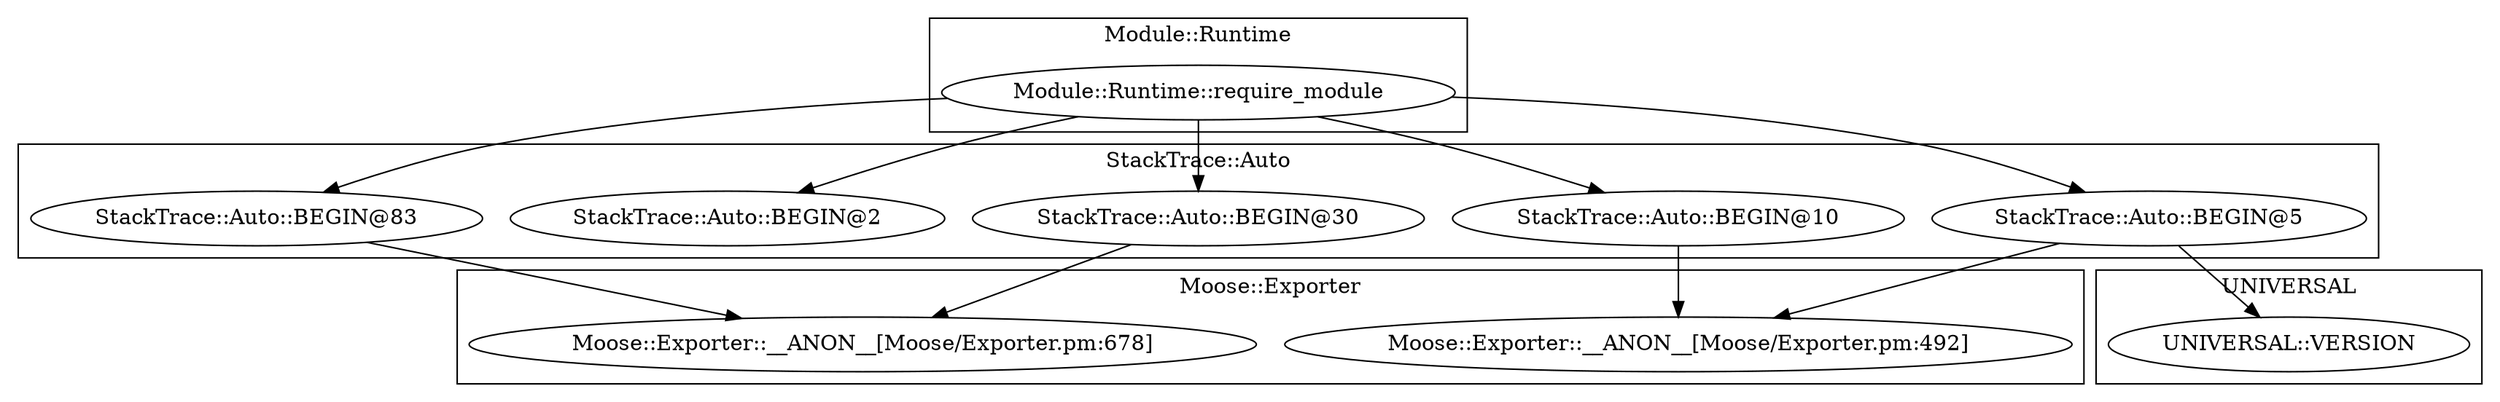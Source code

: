 digraph {
graph [overlap=false]
subgraph cluster_UNIVERSAL {
	label="UNIVERSAL";
	"UNIVERSAL::VERSION";
}
subgraph cluster_Module_Runtime {
	label="Module::Runtime";
	"Module::Runtime::require_module";
}
subgraph cluster_StackTrace_Auto {
	label="StackTrace::Auto";
	"StackTrace::Auto::BEGIN@10";
	"StackTrace::Auto::BEGIN@83";
	"StackTrace::Auto::BEGIN@5";
	"StackTrace::Auto::BEGIN@2";
	"StackTrace::Auto::BEGIN@30";
}
subgraph cluster_Moose_Exporter {
	label="Moose::Exporter";
	"Moose::Exporter::__ANON__[Moose/Exporter.pm:492]";
	"Moose::Exporter::__ANON__[Moose/Exporter.pm:678]";
}
"Module::Runtime::require_module" -> "StackTrace::Auto::BEGIN@2";
"StackTrace::Auto::BEGIN@83" -> "Moose::Exporter::__ANON__[Moose/Exporter.pm:678]";
"StackTrace::Auto::BEGIN@30" -> "Moose::Exporter::__ANON__[Moose/Exporter.pm:678]";
"StackTrace::Auto::BEGIN@10" -> "Moose::Exporter::__ANON__[Moose/Exporter.pm:492]";
"StackTrace::Auto::BEGIN@5" -> "Moose::Exporter::__ANON__[Moose/Exporter.pm:492]";
"Module::Runtime::require_module" -> "StackTrace::Auto::BEGIN@83";
"Module::Runtime::require_module" -> "StackTrace::Auto::BEGIN@30";
"Module::Runtime::require_module" -> "StackTrace::Auto::BEGIN@10";
"StackTrace::Auto::BEGIN@5" -> "UNIVERSAL::VERSION";
"Module::Runtime::require_module" -> "StackTrace::Auto::BEGIN@5";
}
